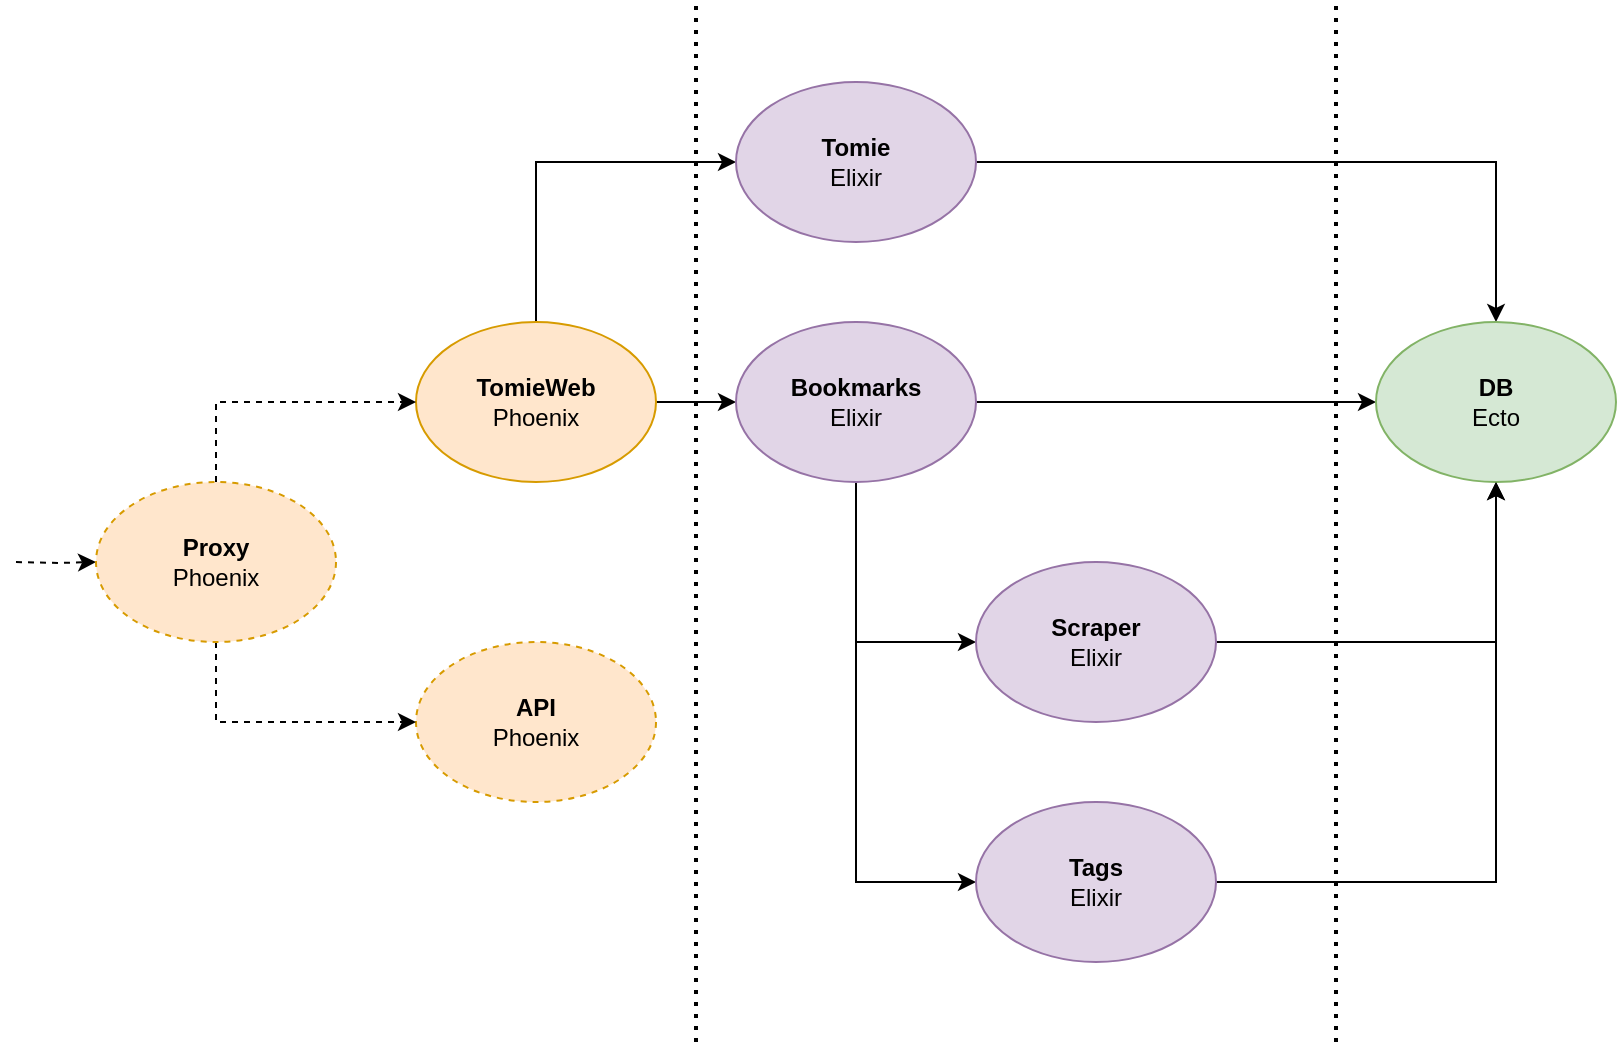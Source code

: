 <mxfile version="12.9.7" type="device"><diagram name="Page-1" id="42789a77-a242-8287-6e28-9cd8cfd52e62"><mxGraphModel dx="2488" dy="699" grid="1" gridSize="10" guides="1" tooltips="1" connect="1" arrows="1" fold="1" page="1" pageScale="1" pageWidth="1100" pageHeight="850" background="#ffffff" math="0" shadow="0"><root><mxCell id="0"/><mxCell id="1" parent="0"/><mxCell id="-CmdB1KXQB7k2O7pxxHo-5" style="edgeStyle=orthogonalEdgeStyle;comic=0;orthogonalLoop=1;jettySize=auto;html=1;exitX=1;exitY=0.5;exitDx=0;exitDy=0;entryX=0;entryY=0.5;entryDx=0;entryDy=0;rounded=0;" parent="1" source="-CmdB1KXQB7k2O7pxxHo-1" target="-CmdB1KXQB7k2O7pxxHo-4" edge="1"><mxGeometry relative="1" as="geometry"/></mxCell><mxCell id="-CmdB1KXQB7k2O7pxxHo-11" style="edgeStyle=orthogonalEdgeStyle;rounded=0;comic=0;orthogonalLoop=1;jettySize=auto;html=1;exitX=0.5;exitY=0;exitDx=0;exitDy=0;entryX=0;entryY=0.5;entryDx=0;entryDy=0;" parent="1" source="-CmdB1KXQB7k2O7pxxHo-1" target="-CmdB1KXQB7k2O7pxxHo-2" edge="1"><mxGeometry relative="1" as="geometry"/></mxCell><mxCell id="-CmdB1KXQB7k2O7pxxHo-1" value="&lt;div&gt;&lt;b&gt;TomieWeb&lt;/b&gt;&lt;/div&gt;Phoenix" style="ellipse;whiteSpace=wrap;html=1;fillColor=#ffe6cc;strokeColor=#d79b00;" parent="1" vertex="1"><mxGeometry x="200" y="280" width="120" height="80" as="geometry"/></mxCell><mxCell id="-CmdB1KXQB7k2O7pxxHo-8" style="edgeStyle=orthogonalEdgeStyle;comic=0;orthogonalLoop=1;jettySize=auto;html=1;exitX=1;exitY=0.5;exitDx=0;exitDy=0;rounded=0;" parent="1" source="-CmdB1KXQB7k2O7pxxHo-2" target="-CmdB1KXQB7k2O7pxxHo-6" edge="1"><mxGeometry relative="1" as="geometry"/></mxCell><mxCell id="-CmdB1KXQB7k2O7pxxHo-2" value="&lt;div&gt;&lt;b&gt;Tomie&lt;/b&gt;&lt;/div&gt;&lt;div&gt;Elixir&lt;br&gt;&lt;b&gt;&lt;/b&gt;&lt;/div&gt;" style="ellipse;whiteSpace=wrap;html=1;fillColor=#e1d5e7;strokeColor=#9673a6;" parent="1" vertex="1"><mxGeometry x="360" y="160" width="120" height="80" as="geometry"/></mxCell><mxCell id="-CmdB1KXQB7k2O7pxxHo-12" style="edgeStyle=orthogonalEdgeStyle;rounded=0;comic=0;orthogonalLoop=1;jettySize=auto;html=1;exitX=1;exitY=0.5;exitDx=0;exitDy=0;entryX=0;entryY=0.5;entryDx=0;entryDy=0;" parent="1" source="-CmdB1KXQB7k2O7pxxHo-4" target="-CmdB1KXQB7k2O7pxxHo-6" edge="1"><mxGeometry relative="1" as="geometry"/></mxCell><mxCell id="34Xh2lExWWKFwW-G_Ke9-11" style="edgeStyle=orthogonalEdgeStyle;rounded=0;jumpStyle=arc;orthogonalLoop=1;jettySize=auto;html=1;exitX=0.5;exitY=1;exitDx=0;exitDy=0;entryX=0;entryY=0.5;entryDx=0;entryDy=0;" edge="1" parent="1" source="-CmdB1KXQB7k2O7pxxHo-4" target="34Xh2lExWWKFwW-G_Ke9-2"><mxGeometry relative="1" as="geometry"/></mxCell><mxCell id="34Xh2lExWWKFwW-G_Ke9-12" style="edgeStyle=orthogonalEdgeStyle;rounded=0;jumpStyle=none;orthogonalLoop=1;jettySize=auto;html=1;exitX=0.5;exitY=1;exitDx=0;exitDy=0;entryX=0;entryY=0.5;entryDx=0;entryDy=0;" edge="1" parent="1" source="-CmdB1KXQB7k2O7pxxHo-4" target="4cImsDQgtPtMtF8BEWOz-2"><mxGeometry relative="1" as="geometry"/></mxCell><mxCell id="-CmdB1KXQB7k2O7pxxHo-4" value="&lt;div&gt;&lt;b&gt;Bookmarks&lt;/b&gt;&lt;/div&gt;&lt;div&gt;Elixir&lt;br&gt;&lt;/div&gt;" style="ellipse;whiteSpace=wrap;html=1;fillColor=#e1d5e7;strokeColor=#9673a6;" parent="1" vertex="1"><mxGeometry x="360" y="280" width="120" height="80" as="geometry"/></mxCell><mxCell id="34Xh2lExWWKFwW-G_Ke9-10" style="edgeStyle=orthogonalEdgeStyle;rounded=0;jumpStyle=arc;orthogonalLoop=1;jettySize=auto;html=1;exitX=1;exitY=0.5;exitDx=0;exitDy=0;" edge="1" parent="1" source="4cImsDQgtPtMtF8BEWOz-2" target="-CmdB1KXQB7k2O7pxxHo-6"><mxGeometry relative="1" as="geometry"/></mxCell><mxCell id="4cImsDQgtPtMtF8BEWOz-2" value="&lt;div&gt;&lt;b&gt;Tags&lt;/b&gt;&lt;/div&gt;&lt;div&gt;Elixir&lt;br&gt;&lt;/div&gt;" style="ellipse;whiteSpace=wrap;html=1;fillColor=#e1d5e7;strokeColor=#9673a6;" parent="1" vertex="1"><mxGeometry x="480" y="520" width="120" height="80" as="geometry"/></mxCell><mxCell id="-CmdB1KXQB7k2O7pxxHo-6" value="&lt;div&gt;&lt;b&gt;DB&lt;/b&gt;&lt;/div&gt;&lt;div&gt;Ecto&lt;br&gt;&lt;/div&gt;" style="ellipse;whiteSpace=wrap;html=1;fillColor=#d5e8d4;strokeColor=#82b366;" parent="1" vertex="1"><mxGeometry x="680" y="280" width="120" height="80" as="geometry"/></mxCell><mxCell id="-CmdB1KXQB7k2O7pxxHo-13" value="" style="endArrow=none;dashed=1;html=1;dashPattern=1 2;strokeWidth=2;" parent="1" edge="1"><mxGeometry width="50" height="50" relative="1" as="geometry"><mxPoint x="340" y="640" as="sourcePoint"/><mxPoint x="340" y="120" as="targetPoint"/></mxGeometry></mxCell><mxCell id="-CmdB1KXQB7k2O7pxxHo-14" value="" style="endArrow=none;dashed=1;html=1;dashPattern=1 2;strokeWidth=2;" parent="1" edge="1"><mxGeometry width="50" height="50" relative="1" as="geometry"><mxPoint x="660" y="640" as="sourcePoint"/><mxPoint x="660" y="120" as="targetPoint"/></mxGeometry></mxCell><mxCell id="ZM4i6xJMk8fGGaya5NjU-12" value="&lt;div&gt;&lt;b&gt;API&lt;/b&gt;&lt;/div&gt;Phoenix" style="ellipse;whiteSpace=wrap;html=1;dashed=1;fillColor=#ffe6cc;strokeColor=#d79b00;" parent="1" vertex="1"><mxGeometry x="200" y="440" width="120" height="80" as="geometry"/></mxCell><mxCell id="ZM4i6xJMk8fGGaya5NjU-22" style="edgeStyle=orthogonalEdgeStyle;rounded=0;orthogonalLoop=1;jettySize=auto;html=1;exitX=0.5;exitY=0;exitDx=0;exitDy=0;entryX=0;entryY=0.5;entryDx=0;entryDy=0;dashed=1;" parent="1" source="ZM4i6xJMk8fGGaya5NjU-21" target="-CmdB1KXQB7k2O7pxxHo-1" edge="1"><mxGeometry relative="1" as="geometry"/></mxCell><mxCell id="ZM4i6xJMk8fGGaya5NjU-23" style="edgeStyle=orthogonalEdgeStyle;rounded=0;orthogonalLoop=1;jettySize=auto;html=1;exitX=0.5;exitY=1;exitDx=0;exitDy=0;entryX=0;entryY=0.5;entryDx=0;entryDy=0;dashed=1;" parent="1" source="ZM4i6xJMk8fGGaya5NjU-21" target="ZM4i6xJMk8fGGaya5NjU-12" edge="1"><mxGeometry relative="1" as="geometry"/></mxCell><mxCell id="ZM4i6xJMk8fGGaya5NjU-24" style="edgeStyle=orthogonalEdgeStyle;rounded=0;orthogonalLoop=1;jettySize=auto;html=1;dashed=1;entryX=0;entryY=0.5;entryDx=0;entryDy=0;" parent="1" target="ZM4i6xJMk8fGGaya5NjU-21" edge="1"><mxGeometry relative="1" as="geometry"><mxPoint y="400" as="targetPoint"/><mxPoint y="400" as="sourcePoint"/></mxGeometry></mxCell><mxCell id="ZM4i6xJMk8fGGaya5NjU-21" value="&lt;div&gt;&lt;b&gt;Proxy&lt;/b&gt;&lt;/div&gt;Phoenix" style="ellipse;whiteSpace=wrap;html=1;dashed=1;fillColor=#ffe6cc;strokeColor=#d79b00;" parent="1" vertex="1"><mxGeometry x="40" y="360" width="120" height="80" as="geometry"/></mxCell><mxCell id="34Xh2lExWWKFwW-G_Ke9-9" style="edgeStyle=orthogonalEdgeStyle;rounded=0;jumpStyle=none;orthogonalLoop=1;jettySize=auto;html=1;exitX=1;exitY=0.5;exitDx=0;exitDy=0;entryX=0.5;entryY=1;entryDx=0;entryDy=0;" edge="1" parent="1" source="34Xh2lExWWKFwW-G_Ke9-2" target="-CmdB1KXQB7k2O7pxxHo-6"><mxGeometry relative="1" as="geometry"/></mxCell><mxCell id="34Xh2lExWWKFwW-G_Ke9-2" value="&lt;div&gt;&lt;b&gt;Scraper&lt;/b&gt;&lt;/div&gt;&lt;div&gt;Elixir&lt;br&gt;&lt;b&gt;&lt;/b&gt;&lt;/div&gt;" style="ellipse;whiteSpace=wrap;html=1;fillColor=#e1d5e7;strokeColor=#9673a6;" vertex="1" parent="1"><mxGeometry x="480" y="400" width="120" height="80" as="geometry"/></mxCell></root></mxGraphModel></diagram></mxfile>
